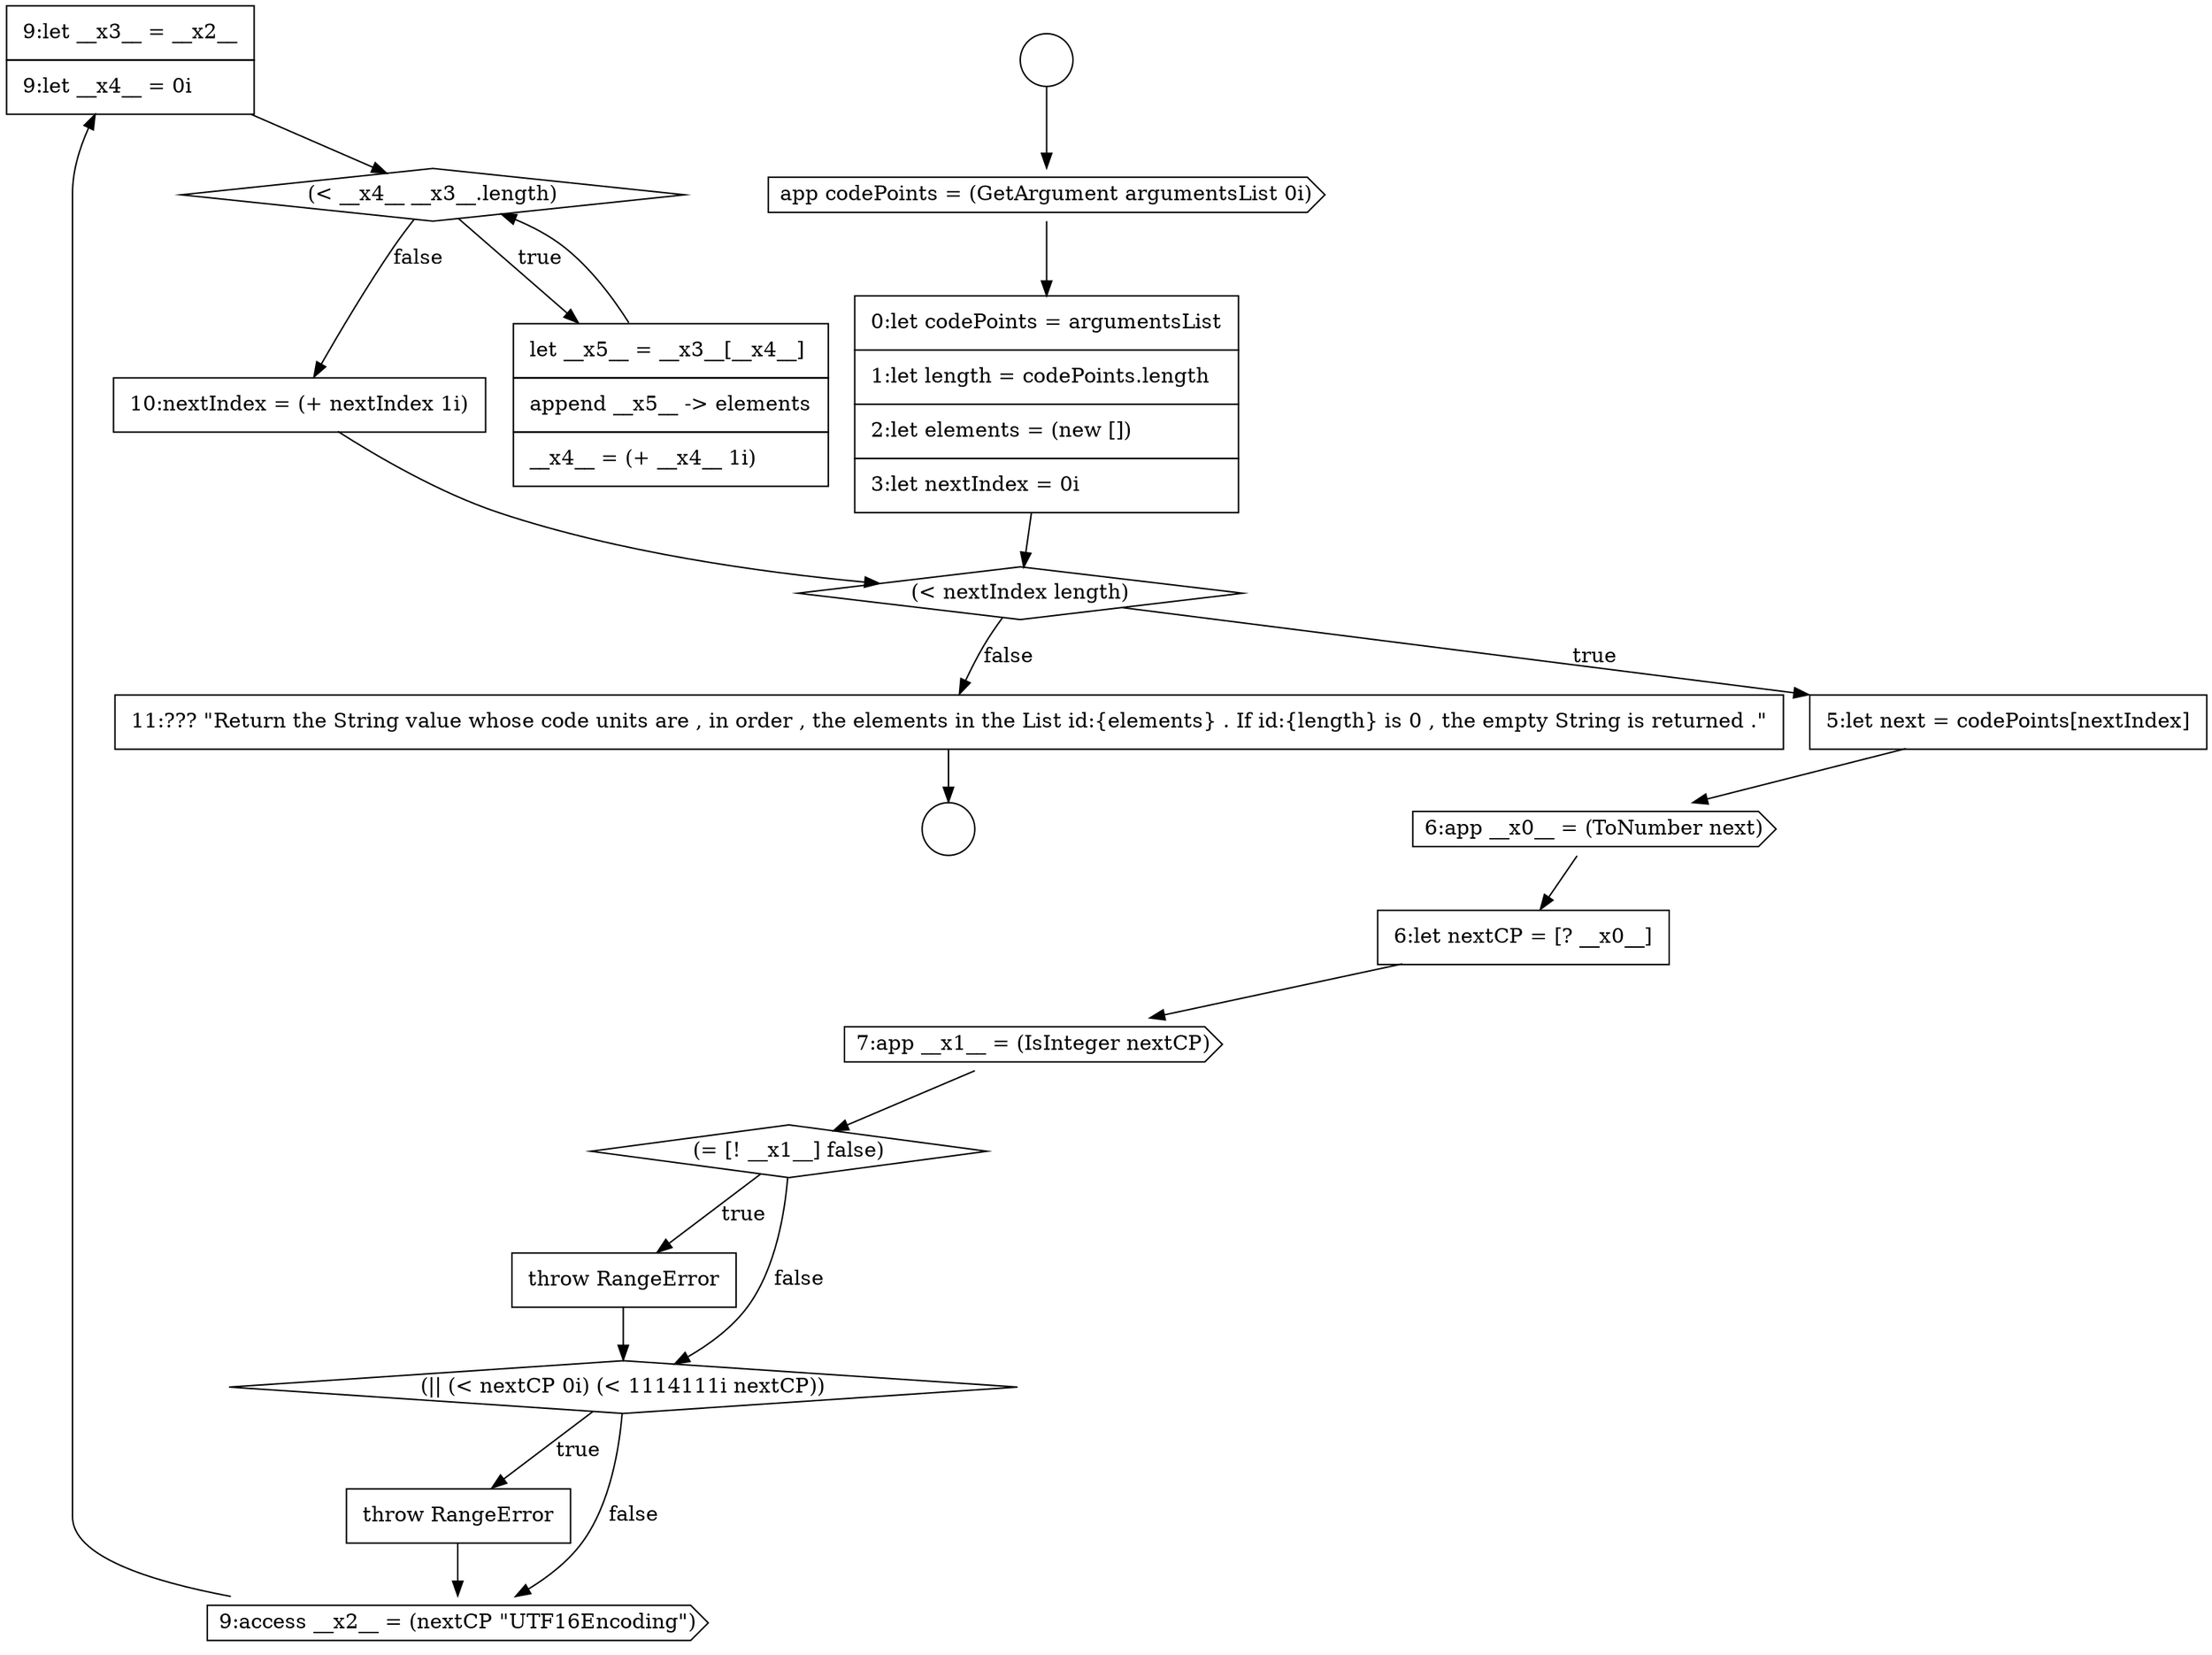 digraph {
  node13918 [shape=none, margin=0, label=<<font color="black">
    <table border="0" cellborder="1" cellspacing="0" cellpadding="10">
      <tr><td align="left">9:let __x3__ = __x2__</td></tr>
      <tr><td align="left">9:let __x4__ = 0i</td></tr>
    </table>
  </font>> color="black" fillcolor="white" style=filled]
  node13915 [shape=diamond, label=<<font color="black">(|| (&lt; nextCP 0i) (&lt; 1114111i nextCP))</font>> color="black" fillcolor="white" style=filled]
  node13906 [shape=cds, label=<<font color="black">app codePoints = (GetArgument argumentsList 0i)</font>> color="black" fillcolor="white" style=filled]
  node13910 [shape=cds, label=<<font color="black">6:app __x0__ = (ToNumber next)</font>> color="black" fillcolor="white" style=filled]
  node13914 [shape=none, margin=0, label=<<font color="black">
    <table border="0" cellborder="1" cellspacing="0" cellpadding="10">
      <tr><td align="left">throw RangeError</td></tr>
    </table>
  </font>> color="black" fillcolor="white" style=filled]
  node13917 [shape=cds, label=<<font color="black">9:access __x2__ = (nextCP &quot;UTF16Encoding&quot;)</font>> color="black" fillcolor="white" style=filled]
  node13904 [shape=circle label=" " color="black" fillcolor="white" style=filled]
  node13911 [shape=none, margin=0, label=<<font color="black">
    <table border="0" cellborder="1" cellspacing="0" cellpadding="10">
      <tr><td align="left">6:let nextCP = [? __x0__]</td></tr>
    </table>
  </font>> color="black" fillcolor="white" style=filled]
  node13907 [shape=none, margin=0, label=<<font color="black">
    <table border="0" cellborder="1" cellspacing="0" cellpadding="10">
      <tr><td align="left">0:let codePoints = argumentsList</td></tr>
      <tr><td align="left">1:let length = codePoints.length</td></tr>
      <tr><td align="left">2:let elements = (new [])</td></tr>
      <tr><td align="left">3:let nextIndex = 0i</td></tr>
    </table>
  </font>> color="black" fillcolor="white" style=filled]
  node13908 [shape=diamond, label=<<font color="black">(&lt; nextIndex length)</font>> color="black" fillcolor="white" style=filled]
  node13912 [shape=cds, label=<<font color="black">7:app __x1__ = (IsInteger nextCP)</font>> color="black" fillcolor="white" style=filled]
  node13919 [shape=diamond, label=<<font color="black">(&lt; __x4__ __x3__.length)</font>> color="black" fillcolor="white" style=filled]
  node13905 [shape=circle label=" " color="black" fillcolor="white" style=filled]
  node13909 [shape=none, margin=0, label=<<font color="black">
    <table border="0" cellborder="1" cellspacing="0" cellpadding="10">
      <tr><td align="left">5:let next = codePoints[nextIndex]</td></tr>
    </table>
  </font>> color="black" fillcolor="white" style=filled]
  node13922 [shape=none, margin=0, label=<<font color="black">
    <table border="0" cellborder="1" cellspacing="0" cellpadding="10">
      <tr><td align="left">11:??? &quot;Return the String value whose code units are , in order , the elements in the List id:{elements} . If id:{length} is 0 , the empty String is returned .&quot;</td></tr>
    </table>
  </font>> color="black" fillcolor="white" style=filled]
  node13913 [shape=diamond, label=<<font color="black">(= [! __x1__] false)</font>> color="black" fillcolor="white" style=filled]
  node13920 [shape=none, margin=0, label=<<font color="black">
    <table border="0" cellborder="1" cellspacing="0" cellpadding="10">
      <tr><td align="left">let __x5__ = __x3__[__x4__]</td></tr>
      <tr><td align="left">append __x5__ -&gt; elements</td></tr>
      <tr><td align="left">__x4__ = (+ __x4__ 1i)</td></tr>
    </table>
  </font>> color="black" fillcolor="white" style=filled]
  node13921 [shape=none, margin=0, label=<<font color="black">
    <table border="0" cellborder="1" cellspacing="0" cellpadding="10">
      <tr><td align="left">10:nextIndex = (+ nextIndex 1i)</td></tr>
    </table>
  </font>> color="black" fillcolor="white" style=filled]
  node13916 [shape=none, margin=0, label=<<font color="black">
    <table border="0" cellborder="1" cellspacing="0" cellpadding="10">
      <tr><td align="left">throw RangeError</td></tr>
    </table>
  </font>> color="black" fillcolor="white" style=filled]
  node13913 -> node13914 [label=<<font color="black">true</font>> color="black"]
  node13913 -> node13915 [label=<<font color="black">false</font>> color="black"]
  node13921 -> node13908 [ color="black"]
  node13906 -> node13907 [ color="black"]
  node13919 -> node13920 [label=<<font color="black">true</font>> color="black"]
  node13919 -> node13921 [label=<<font color="black">false</font>> color="black"]
  node13915 -> node13916 [label=<<font color="black">true</font>> color="black"]
  node13915 -> node13917 [label=<<font color="black">false</font>> color="black"]
  node13911 -> node13912 [ color="black"]
  node13908 -> node13909 [label=<<font color="black">true</font>> color="black"]
  node13908 -> node13922 [label=<<font color="black">false</font>> color="black"]
  node13916 -> node13917 [ color="black"]
  node13904 -> node13906 [ color="black"]
  node13917 -> node13918 [ color="black"]
  node13909 -> node13910 [ color="black"]
  node13918 -> node13919 [ color="black"]
  node13907 -> node13908 [ color="black"]
  node13912 -> node13913 [ color="black"]
  node13920 -> node13919 [ color="black"]
  node13914 -> node13915 [ color="black"]
  node13910 -> node13911 [ color="black"]
  node13922 -> node13905 [ color="black"]
}
